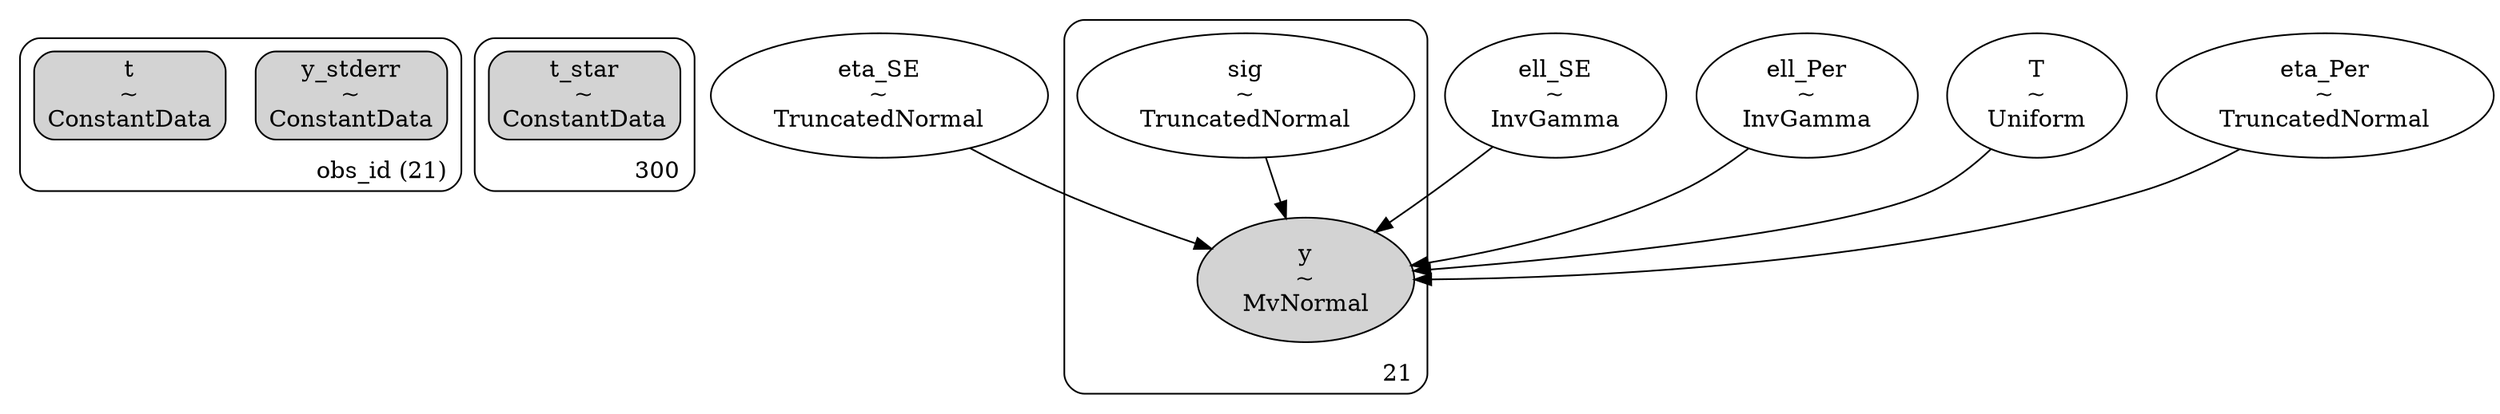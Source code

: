 digraph {
	subgraph "clusterobs_id (21)" {
		y_stderr [label="y_stderr
~
ConstantData" shape=box style="rounded, filled"]
		t [label="t
~
ConstantData" shape=box style="rounded, filled"]
		label="obs_id (21)" labeljust=r labelloc=b style=rounded
	}
	subgraph cluster300 {
		t_star [label="t_star
~
ConstantData" shape=box style="rounded, filled"]
		label=300 labeljust=r labelloc=b style=rounded
	}
	eta_SE [label="eta_SE
~
TruncatedNormal" shape=ellipse]
	ell_SE [label="ell_SE
~
InvGamma" shape=ellipse]
	ell_Per [label="ell_Per
~
InvGamma" shape=ellipse]
	T [label="T
~
Uniform" shape=ellipse]
	eta_Per [label="eta_Per
~
TruncatedNormal" shape=ellipse]
	subgraph cluster21 {
		sig [label="sig
~
TruncatedNormal" shape=ellipse]
		y [label="y
~
MvNormal" shape=ellipse style=filled]
		label=21 labeljust=r labelloc=b style=rounded
	}
	eta_SE -> y
	ell_SE -> y
	ell_Per -> y
	T -> y
	eta_Per -> y
	sig -> y
}
